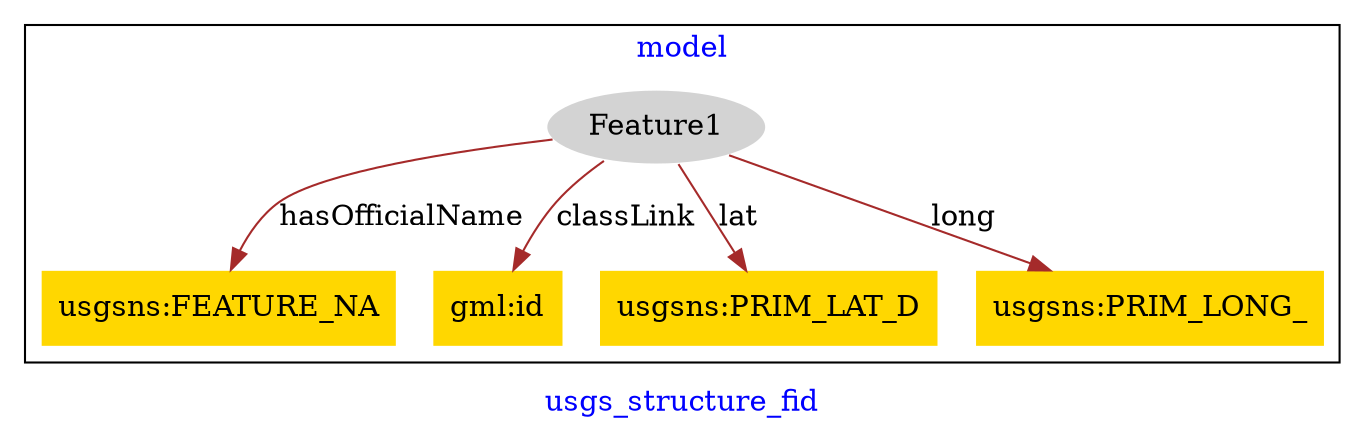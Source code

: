 digraph n0 {
fontcolor="blue"
remincross="true"
label="usgs_structure_fid"
subgraph cluster {
label="model"
n2[style="filled",color="white",fillcolor="lightgray",label="Feature1"];
n3[shape="plaintext",style="filled",fillcolor="gold",label="usgsns:FEATURE_NA"];
n4[shape="plaintext",style="filled",fillcolor="gold",label="gml:id"];
n5[shape="plaintext",style="filled",fillcolor="gold",label="usgsns:PRIM_LAT_D"];
n6[shape="plaintext",style="filled",fillcolor="gold",label="usgsns:PRIM_LONG_"];
}
n2 -> n3[color="brown",fontcolor="black",label="hasOfficialName"]
n2 -> n4[color="brown",fontcolor="black",label="classLink"]
n2 -> n5[color="brown",fontcolor="black",label="lat"]
n2 -> n6[color="brown",fontcolor="black",label="long"]
}
